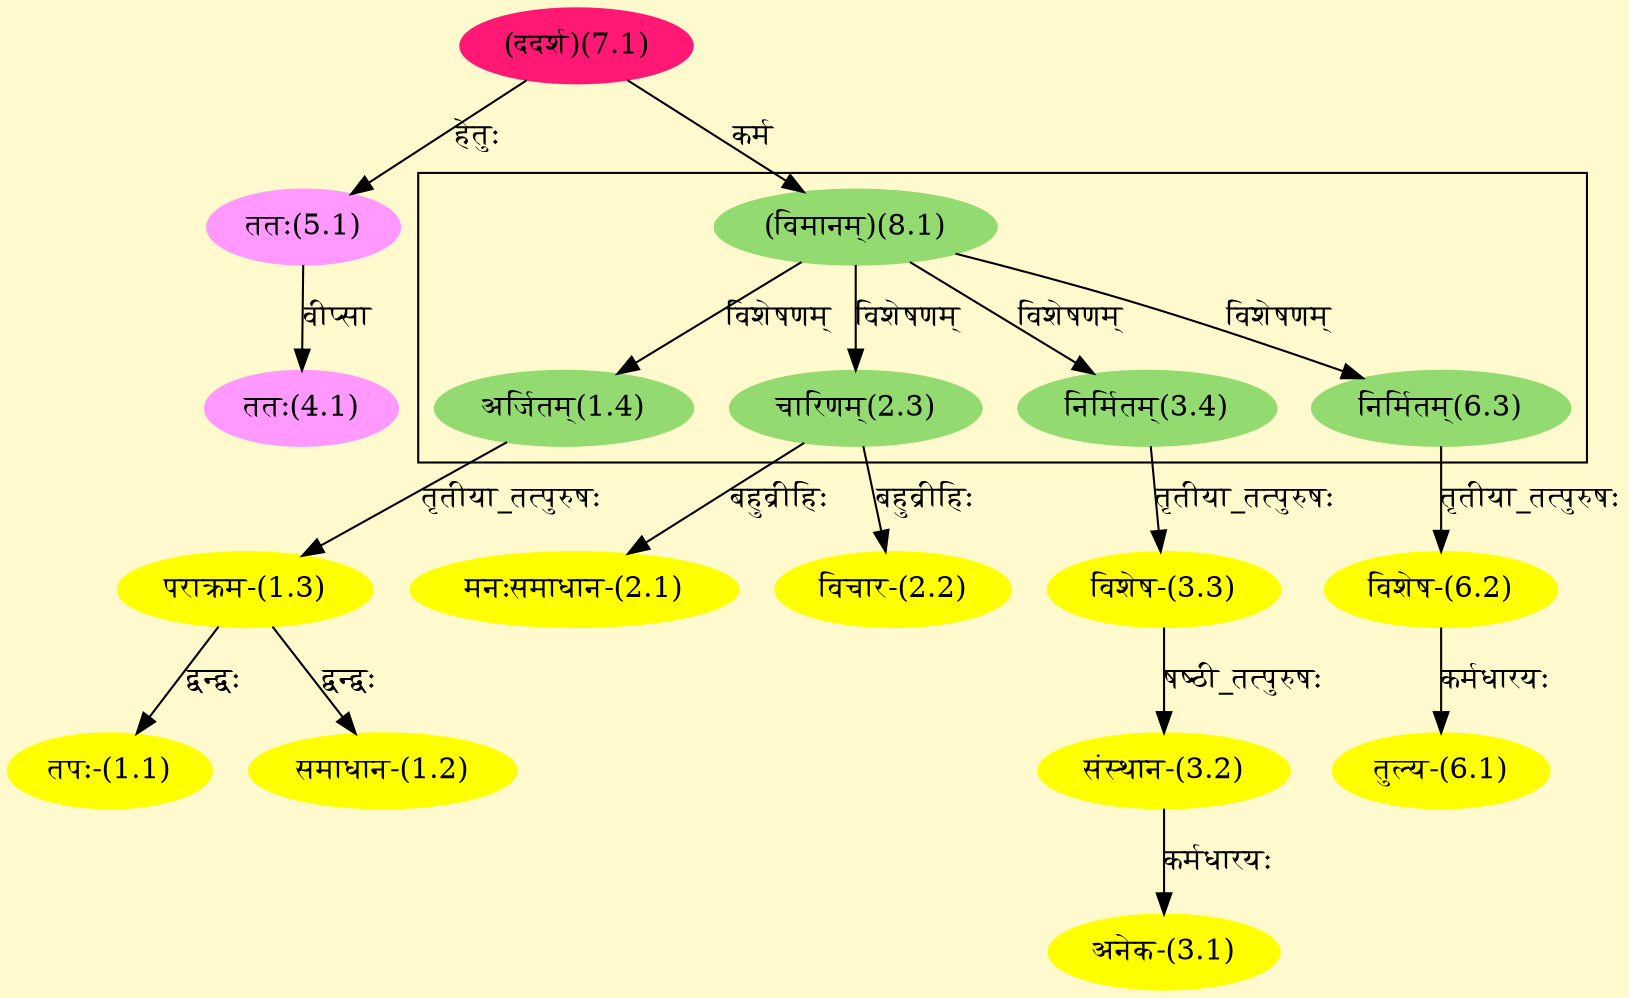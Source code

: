 digraph G{
rankdir=BT;
 compound=true;
 bgcolor="lemonchiffon1";

subgraph cluster_1{
Node1_4 [style=filled, color="#93DB70" label = "अर्जितम्(1.4)"]
Node8_1 [style=filled, color="#93DB70" label = "(विमानम्)(8.1)"]
Node2_3 [style=filled, color="#93DB70" label = "चारिणम्(2.3)"]
Node3_4 [style=filled, color="#93DB70" label = "निर्मितम्(3.4)"]
Node6_3 [style=filled, color="#93DB70" label = "निर्मितम्(6.3)"]

}
Node1_1 [style=filled, color="#FFFF00" label = "तपः-(1.1)"]
Node1_3 [style=filled, color="#FFFF00" label = "पराक्रम-(1.3)"]
Node1_2 [style=filled, color="#FFFF00" label = "समाधान-(1.2)"]
Node1_4 [style=filled, color="#93DB70" label = "अर्जितम्(1.4)"]
Node2_1 [style=filled, color="#FFFF00" label = "मनःसमाधान-(2.1)"]
Node2_3 [style=filled, color="#93DB70" label = "चारिणम्(2.3)"]
Node2_2 [style=filled, color="#FFFF00" label = "विचार-(2.2)"]
Node3_1 [style=filled, color="#FFFF00" label = "अनेक-(3.1)"]
Node3_2 [style=filled, color="#FFFF00" label = "संस्थान-(3.2)"]
Node3_3 [style=filled, color="#FFFF00" label = "विशेष-(3.3)"]
Node3_4 [style=filled, color="#93DB70" label = "निर्मितम्(3.4)"]
Node4_1 [style=filled, color="#FF99FF" label = "ततः(4.1)"]
Node5_1 [style=filled, color="#FF99FF" label = "ततः(5.1)"]
Node7_1 [style=filled, color="#FF1975" label = "(ददर्श)(7.1)"]
Node6_1 [style=filled, color="#FFFF00" label = "तुल्य-(6.1)"]
Node6_2 [style=filled, color="#FFFF00" label = "विशेष-(6.2)"]
Node6_3 [style=filled, color="#93DB70" label = "निर्मितम्(6.3)"]
Node [style=filled, color="" label = "()"]
Node8_1 [style=filled, color="#93DB70" label = "(विमानम्)(8.1)"]
/* Start of Relations section */

Node1_1 -> Node1_3 [  label="द्वन्द्वः"  dir="back" ]
Node1_2 -> Node1_3 [  label="द्वन्द्वः"  dir="back" ]
Node1_3 -> Node1_4 [  label="तृतीया_तत्पुरुषः"  dir="back" ]
Node1_4 -> Node8_1 [  label="विशेषणम्"  dir="back" ]
Node2_1 -> Node2_3 [  label="बहुव्रीहिः"  dir="back" ]
Node2_2 -> Node2_3 [  label="बहुव्रीहिः"  dir="back" ]
Node2_3 -> Node8_1 [  label="विशेषणम्"  dir="back" ]
Node3_1 -> Node3_2 [  label="कर्मधारयः"  dir="back" ]
Node3_2 -> Node3_3 [  label="षष्ठी_तत्पुरुषः"  dir="back" ]
Node3_3 -> Node3_4 [  label="तृतीया_तत्पुरुषः"  dir="back" ]
Node3_4 -> Node8_1 [  label="विशेषणम्"  dir="back" ]
Node4_1 -> Node5_1 [  label="वीप्सा"  dir="back" ]
Node5_1 -> Node7_1 [  label="हेतुः"  dir="back" ]
Node6_1 -> Node6_2 [  label="कर्मधारयः"  dir="back" ]
Node6_2 -> Node6_3 [  label="तृतीया_तत्पुरुषः"  dir="back" ]
Node6_3 -> Node8_1 [  label="विशेषणम्"  dir="back" ]
Node8_1 -> Node7_1 [  label="कर्म"  dir="back" ]
}

